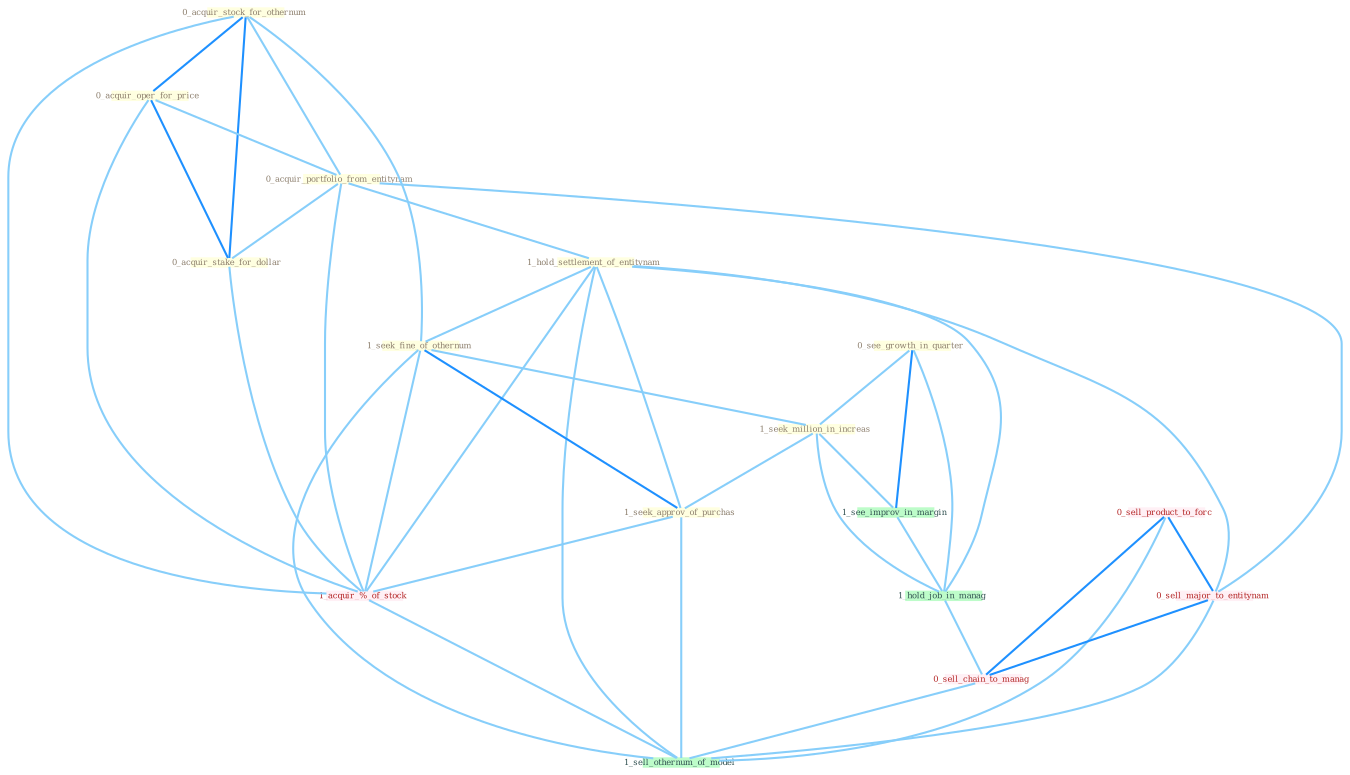 Graph G{ 
    node
    [shape=polygon,style=filled,width=.5,height=.06,color="#BDFCC9",fixedsize=true,fontsize=4,
    fontcolor="#2f4f4f"];
    {node
    [color="#ffffe0", fontcolor="#8b7d6b"] "0_acquir_stock_for_othernum " "0_acquir_oper_for_price " "0_see_growth_in_quarter " "0_acquir_portfolio_from_entitynam " "0_acquir_stake_for_dollar " "1_hold_settlement_of_entitynam " "1_seek_fine_of_othernum " "1_seek_million_in_increas " "1_seek_approv_of_purchas "}
{node [color="#fff0f5", fontcolor="#b22222"] "1_acquir_%_of_stock " "0_sell_product_to_forc " "0_sell_major_to_entitynam " "0_sell_chain_to_manag "}
edge [color="#B0E2FF"];

	"0_acquir_stock_for_othernum " -- "0_acquir_oper_for_price " [w="2", color="#1e90ff" , len=0.8];
	"0_acquir_stock_for_othernum " -- "0_acquir_portfolio_from_entitynam " [w="1", color="#87cefa" ];
	"0_acquir_stock_for_othernum " -- "0_acquir_stake_for_dollar " [w="2", color="#1e90ff" , len=0.8];
	"0_acquir_stock_for_othernum " -- "1_seek_fine_of_othernum " [w="1", color="#87cefa" ];
	"0_acquir_stock_for_othernum " -- "1_acquir_%_of_stock " [w="1", color="#87cefa" ];
	"0_acquir_oper_for_price " -- "0_acquir_portfolio_from_entitynam " [w="1", color="#87cefa" ];
	"0_acquir_oper_for_price " -- "0_acquir_stake_for_dollar " [w="2", color="#1e90ff" , len=0.8];
	"0_acquir_oper_for_price " -- "1_acquir_%_of_stock " [w="1", color="#87cefa" ];
	"0_see_growth_in_quarter " -- "1_seek_million_in_increas " [w="1", color="#87cefa" ];
	"0_see_growth_in_quarter " -- "1_see_improv_in_margin " [w="2", color="#1e90ff" , len=0.8];
	"0_see_growth_in_quarter " -- "1_hold_job_in_manag " [w="1", color="#87cefa" ];
	"0_acquir_portfolio_from_entitynam " -- "0_acquir_stake_for_dollar " [w="1", color="#87cefa" ];
	"0_acquir_portfolio_from_entitynam " -- "1_hold_settlement_of_entitynam " [w="1", color="#87cefa" ];
	"0_acquir_portfolio_from_entitynam " -- "1_acquir_%_of_stock " [w="1", color="#87cefa" ];
	"0_acquir_portfolio_from_entitynam " -- "0_sell_major_to_entitynam " [w="1", color="#87cefa" ];
	"0_acquir_stake_for_dollar " -- "1_acquir_%_of_stock " [w="1", color="#87cefa" ];
	"1_hold_settlement_of_entitynam " -- "1_seek_fine_of_othernum " [w="1", color="#87cefa" ];
	"1_hold_settlement_of_entitynam " -- "1_seek_approv_of_purchas " [w="1", color="#87cefa" ];
	"1_hold_settlement_of_entitynam " -- "1_acquir_%_of_stock " [w="1", color="#87cefa" ];
	"1_hold_settlement_of_entitynam " -- "1_hold_job_in_manag " [w="1", color="#87cefa" ];
	"1_hold_settlement_of_entitynam " -- "0_sell_major_to_entitynam " [w="1", color="#87cefa" ];
	"1_hold_settlement_of_entitynam " -- "1_sell_othernum_of_model " [w="1", color="#87cefa" ];
	"1_seek_fine_of_othernum " -- "1_seek_million_in_increas " [w="1", color="#87cefa" ];
	"1_seek_fine_of_othernum " -- "1_seek_approv_of_purchas " [w="2", color="#1e90ff" , len=0.8];
	"1_seek_fine_of_othernum " -- "1_acquir_%_of_stock " [w="1", color="#87cefa" ];
	"1_seek_fine_of_othernum " -- "1_sell_othernum_of_model " [w="1", color="#87cefa" ];
	"1_seek_million_in_increas " -- "1_seek_approv_of_purchas " [w="1", color="#87cefa" ];
	"1_seek_million_in_increas " -- "1_see_improv_in_margin " [w="1", color="#87cefa" ];
	"1_seek_million_in_increas " -- "1_hold_job_in_manag " [w="1", color="#87cefa" ];
	"1_seek_approv_of_purchas " -- "1_acquir_%_of_stock " [w="1", color="#87cefa" ];
	"1_seek_approv_of_purchas " -- "1_sell_othernum_of_model " [w="1", color="#87cefa" ];
	"1_see_improv_in_margin " -- "1_hold_job_in_manag " [w="1", color="#87cefa" ];
	"1_acquir_%_of_stock " -- "1_sell_othernum_of_model " [w="1", color="#87cefa" ];
	"1_hold_job_in_manag " -- "0_sell_chain_to_manag " [w="1", color="#87cefa" ];
	"0_sell_product_to_forc " -- "0_sell_major_to_entitynam " [w="2", color="#1e90ff" , len=0.8];
	"0_sell_product_to_forc " -- "0_sell_chain_to_manag " [w="2", color="#1e90ff" , len=0.8];
	"0_sell_product_to_forc " -- "1_sell_othernum_of_model " [w="1", color="#87cefa" ];
	"0_sell_major_to_entitynam " -- "0_sell_chain_to_manag " [w="2", color="#1e90ff" , len=0.8];
	"0_sell_major_to_entitynam " -- "1_sell_othernum_of_model " [w="1", color="#87cefa" ];
	"0_sell_chain_to_manag " -- "1_sell_othernum_of_model " [w="1", color="#87cefa" ];
}